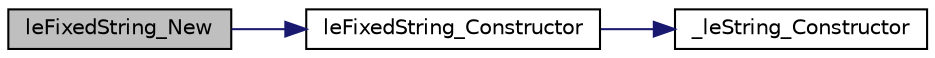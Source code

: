 digraph "leFixedString_New"
{
 // LATEX_PDF_SIZE
  edge [fontname="Helvetica",fontsize="10",labelfontname="Helvetica",labelfontsize="10"];
  node [fontname="Helvetica",fontsize="10",shape=record];
  rankdir="LR";
  Node1 [label="leFixedString_New",height=0.2,width=0.4,color="black", fillcolor="grey75", style="filled", fontcolor="black",tooltip=" "];
  Node1 -> Node2 [color="midnightblue",fontsize="10",style="solid",fontname="Helvetica"];
  Node2 [label="leFixedString_Constructor",height=0.2,width=0.4,color="black", fillcolor="white", style="filled",URL="$legato__fixedstring_8c.html#ad9c1c03fc4f21e81e178c183642d043f",tooltip=" "];
  Node2 -> Node3 [color="midnightblue",fontsize="10",style="solid",fontname="Helvetica"];
  Node3 [label="_leString_Constructor",height=0.2,width=0.4,color="black", fillcolor="white", style="filled",URL="$legato__fixedstring_8c.html#acf31b8ac686f6c10e857cd2a39922b73",tooltip=" "];
}
